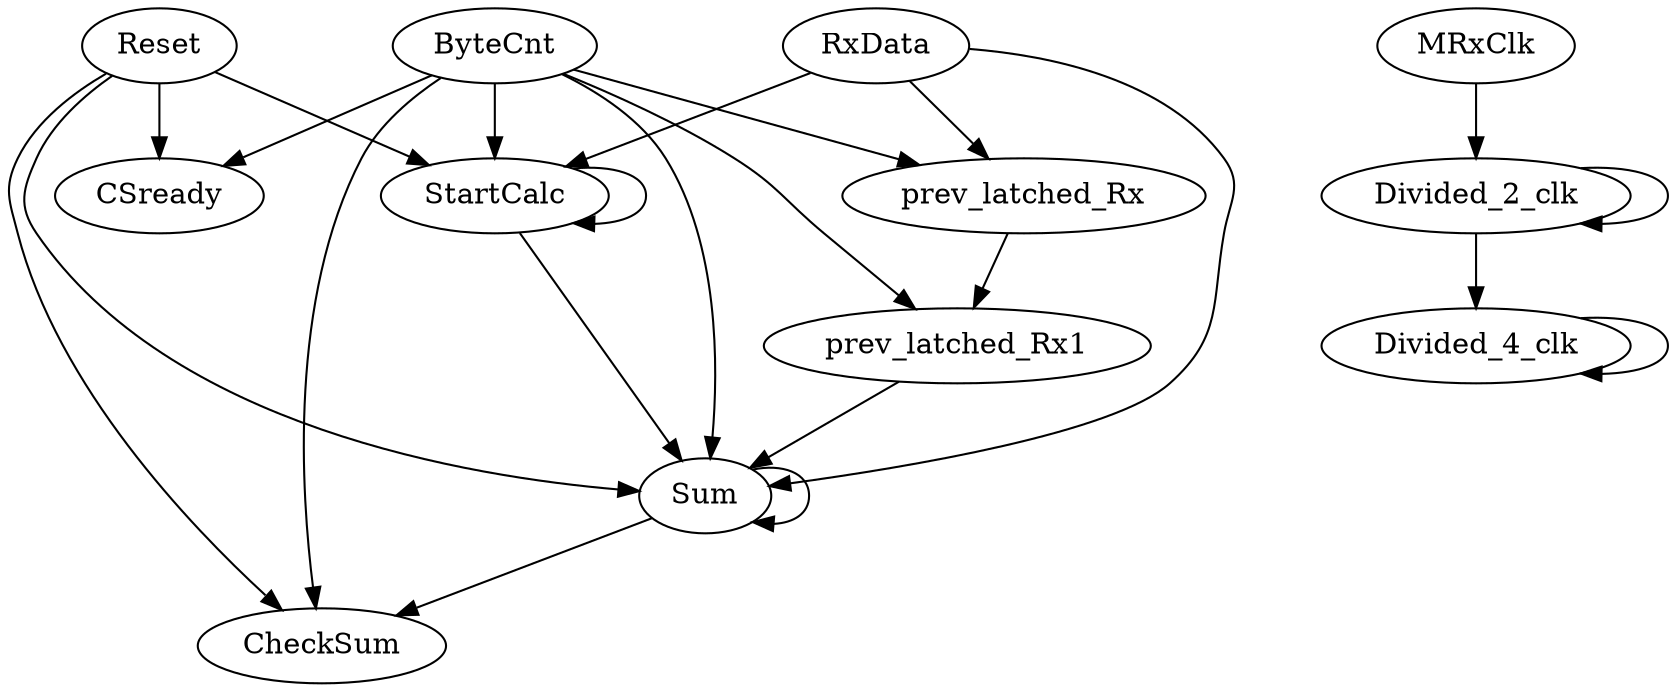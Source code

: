 digraph "" {
	Reset -> StartCalc	 [weight=4.0];
	Reset -> CSready	 [weight=2.0];
	Reset -> CheckSum	 [weight=2.0];
	Reset -> Sum	 [weight=1.0];
	prev_latched_Rx1 -> Sum	 [weight=1.0];
	StartCalc -> StartCalc	 [weight=2.0];
	StartCalc -> Sum	 [weight=1.0];
	MRxClk -> Divided_2_clk	 [weight=1.0];
	Sum -> CheckSum	 [weight=1.0];
	Sum -> Sum	 [weight=1.0];
	prev_latched_Rx -> prev_latched_Rx1	 [weight=1.0];
	RxData -> StartCalc	 [weight=2.0];
	RxData -> Sum	 [weight=1.0];
	RxData -> prev_latched_Rx	 [weight=1.0];
	Divided_2_clk -> Divided_2_clk	 [weight=1.0];
	Divided_2_clk -> Divided_4_clk	 [weight=1.0];
	Divided_4_clk -> Divided_4_clk	 [weight=1.0];
	ByteCnt -> prev_latched_Rx1	 [weight=2.0];
	ByteCnt -> StartCalc	 [weight=12.0];
	ByteCnt -> CSready	 [weight=3.0];
	ByteCnt -> CheckSum	 [weight=3.0];
	ByteCnt -> Sum	 [weight=2.0];
	ByteCnt -> prev_latched_Rx	 [weight=2.0];
}
